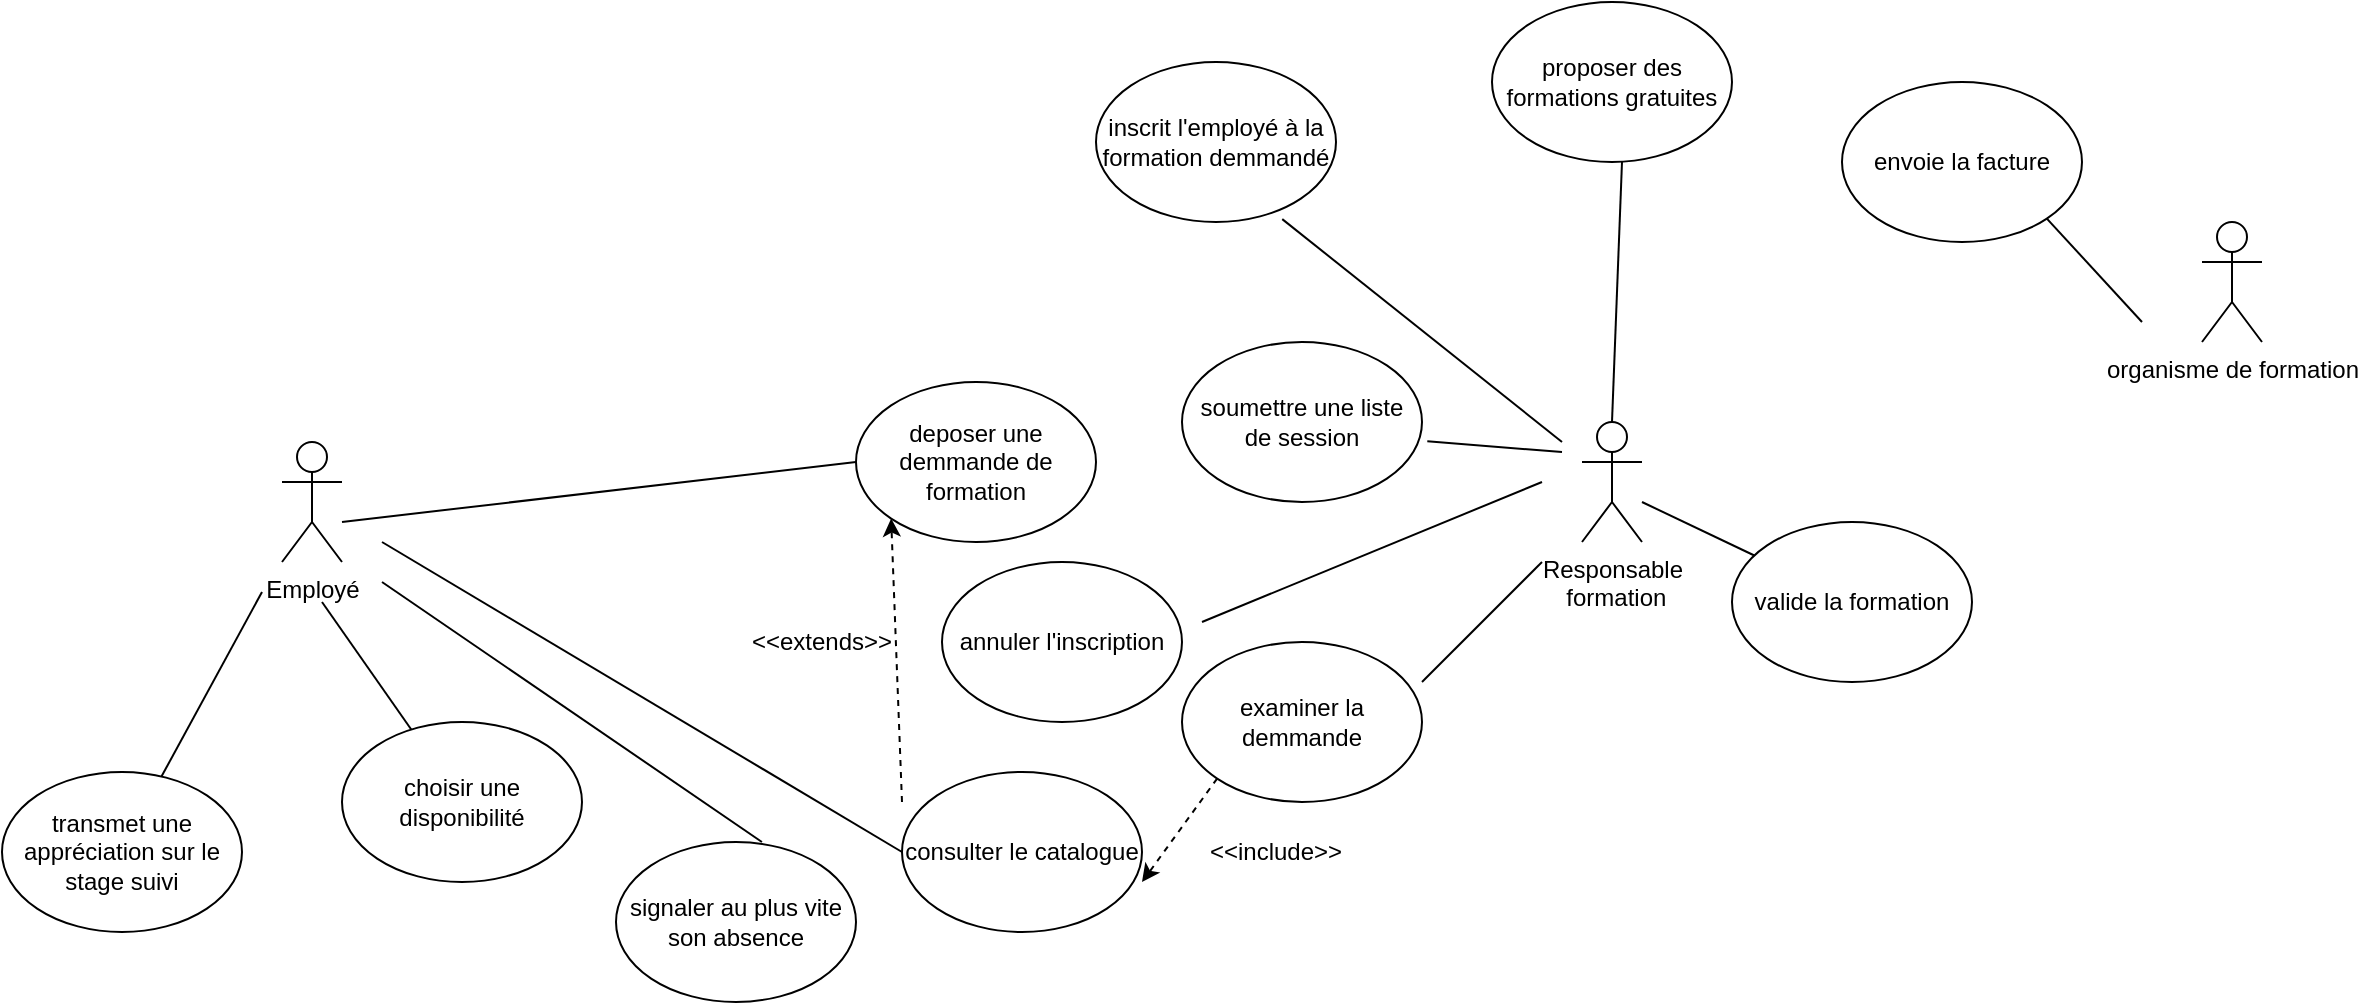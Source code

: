 <mxfile version="20.4.0" type="github">
  <diagram id="pfLj9Q-ZH-6XwP1TbTEQ" name="Page-1">
    <mxGraphModel dx="1551" dy="816" grid="1" gridSize="10" guides="1" tooltips="1" connect="1" arrows="1" fold="1" page="1" pageScale="1" pageWidth="827" pageHeight="1169" math="0" shadow="0">
      <root>
        <mxCell id="0" />
        <mxCell id="1" parent="0" />
        <mxCell id="_qNlFF7riJG74SGG5xaL-1" value="Employé&lt;br&gt;" style="shape=umlActor;verticalLabelPosition=bottom;verticalAlign=top;html=1;outlineConnect=0;" vertex="1" parent="1">
          <mxGeometry x="540" y="270" width="30" height="60" as="geometry" />
        </mxCell>
        <mxCell id="_qNlFF7riJG74SGG5xaL-3" value="deposer une demmande de formation" style="ellipse;whiteSpace=wrap;html=1;" vertex="1" parent="1">
          <mxGeometry x="827" y="240" width="120" height="80" as="geometry" />
        </mxCell>
        <mxCell id="_qNlFF7riJG74SGG5xaL-5" value="" style="endArrow=none;html=1;rounded=0;entryX=0;entryY=0.5;entryDx=0;entryDy=0;" edge="1" parent="1" target="_qNlFF7riJG74SGG5xaL-3">
          <mxGeometry width="50" height="50" relative="1" as="geometry">
            <mxPoint x="570" y="310" as="sourcePoint" />
            <mxPoint x="620" y="260" as="targetPoint" />
          </mxGeometry>
        </mxCell>
        <mxCell id="_qNlFF7riJG74SGG5xaL-6" value="consulter le catalogue" style="ellipse;whiteSpace=wrap;html=1;" vertex="1" parent="1">
          <mxGeometry x="850" y="435" width="120" height="80" as="geometry" />
        </mxCell>
        <mxCell id="_qNlFF7riJG74SGG5xaL-7" value="" style="endArrow=none;html=1;rounded=0;entryX=0;entryY=0.5;entryDx=0;entryDy=0;" edge="1" parent="1" target="_qNlFF7riJG74SGG5xaL-6">
          <mxGeometry width="50" height="50" relative="1" as="geometry">
            <mxPoint x="590" y="320" as="sourcePoint" />
            <mxPoint x="810" y="150" as="targetPoint" />
          </mxGeometry>
        </mxCell>
        <mxCell id="_qNlFF7riJG74SGG5xaL-11" value="&amp;lt;&amp;lt;extends&amp;gt;&amp;gt;" style="text;html=1;strokeColor=none;fillColor=none;align=center;verticalAlign=middle;whiteSpace=wrap;rounded=0;" vertex="1" parent="1">
          <mxGeometry x="780" y="355" width="60" height="30" as="geometry" />
        </mxCell>
        <mxCell id="_qNlFF7riJG74SGG5xaL-12" value="Responsable &lt;br&gt;&amp;nbsp;formation&lt;br&gt;" style="shape=umlActor;verticalLabelPosition=bottom;verticalAlign=top;html=1;outlineConnect=0;" vertex="1" parent="1">
          <mxGeometry x="1190" y="260" width="30" height="60" as="geometry" />
        </mxCell>
        <mxCell id="_qNlFF7riJG74SGG5xaL-13" value="proposer des formations gratuites" style="ellipse;whiteSpace=wrap;html=1;" vertex="1" parent="1">
          <mxGeometry x="1145" y="50" width="120" height="80" as="geometry" />
        </mxCell>
        <mxCell id="_qNlFF7riJG74SGG5xaL-15" value="" style="endArrow=none;html=1;rounded=0;entryX=0.5;entryY=0;entryDx=0;entryDy=0;entryPerimeter=0;" edge="1" parent="1" target="_qNlFF7riJG74SGG5xaL-12">
          <mxGeometry width="50" height="50" relative="1" as="geometry">
            <mxPoint x="1210" y="130" as="sourcePoint" />
            <mxPoint x="1220" y="240" as="targetPoint" />
            <Array as="points">
              <mxPoint x="1210" y="130" />
            </Array>
          </mxGeometry>
        </mxCell>
        <mxCell id="_qNlFF7riJG74SGG5xaL-22" value="" style="endArrow=none;dashed=1;html=1;rounded=0;" edge="1" parent="1">
          <mxGeometry width="50" height="50" relative="1" as="geometry">
            <mxPoint x="900" y="240" as="sourcePoint" />
            <mxPoint x="900" y="240" as="targetPoint" />
          </mxGeometry>
        </mxCell>
        <mxCell id="_qNlFF7riJG74SGG5xaL-23" value="examiner la demmande" style="ellipse;whiteSpace=wrap;html=1;" vertex="1" parent="1">
          <mxGeometry x="990" y="370" width="120" height="80" as="geometry" />
        </mxCell>
        <mxCell id="_qNlFF7riJG74SGG5xaL-24" value="" style="endArrow=none;html=1;rounded=0;" edge="1" parent="1">
          <mxGeometry width="50" height="50" relative="1" as="geometry">
            <mxPoint x="1110" y="390" as="sourcePoint" />
            <mxPoint x="1170" y="330" as="targetPoint" />
          </mxGeometry>
        </mxCell>
        <mxCell id="_qNlFF7riJG74SGG5xaL-26" value="" style="endArrow=classic;html=1;rounded=0;entryX=1;entryY=0.688;entryDx=0;entryDy=0;entryPerimeter=0;dashed=1;exitX=0;exitY=1;exitDx=0;exitDy=0;" edge="1" parent="1" source="_qNlFF7riJG74SGG5xaL-23" target="_qNlFF7riJG74SGG5xaL-6">
          <mxGeometry width="50" height="50" relative="1" as="geometry">
            <mxPoint x="1100" y="430" as="sourcePoint" />
            <mxPoint x="1140.88" y="548.24" as="targetPoint" />
          </mxGeometry>
        </mxCell>
        <mxCell id="_qNlFF7riJG74SGG5xaL-28" value="&amp;lt;&amp;lt;include&amp;gt;&amp;gt;" style="text;html=1;strokeColor=none;fillColor=none;align=center;verticalAlign=middle;whiteSpace=wrap;rounded=0;" vertex="1" parent="1">
          <mxGeometry x="1007" y="460" width="60" height="30" as="geometry" />
        </mxCell>
        <mxCell id="_qNlFF7riJG74SGG5xaL-29" value="soumettre une liste de session" style="ellipse;whiteSpace=wrap;html=1;" vertex="1" parent="1">
          <mxGeometry x="990" y="220" width="120" height="80" as="geometry" />
        </mxCell>
        <mxCell id="_qNlFF7riJG74SGG5xaL-30" value="" style="endArrow=none;html=1;rounded=0;exitX=1.022;exitY=0.621;exitDx=0;exitDy=0;exitPerimeter=0;" edge="1" parent="1" source="_qNlFF7riJG74SGG5xaL-29">
          <mxGeometry width="50" height="50" relative="1" as="geometry">
            <mxPoint x="1130" y="325" as="sourcePoint" />
            <mxPoint x="1180" y="275" as="targetPoint" />
          </mxGeometry>
        </mxCell>
        <mxCell id="_qNlFF7riJG74SGG5xaL-31" value="choisir une disponibilité" style="ellipse;whiteSpace=wrap;html=1;" vertex="1" parent="1">
          <mxGeometry x="570" y="410" width="120" height="80" as="geometry" />
        </mxCell>
        <mxCell id="_qNlFF7riJG74SGG5xaL-32" value="" style="endArrow=none;html=1;rounded=0;" edge="1" parent="1" target="_qNlFF7riJG74SGG5xaL-31">
          <mxGeometry width="50" height="50" relative="1" as="geometry">
            <mxPoint x="560" y="350" as="sourcePoint" />
            <mxPoint x="610" y="300" as="targetPoint" />
          </mxGeometry>
        </mxCell>
        <mxCell id="_qNlFF7riJG74SGG5xaL-33" value="inscrit l&#39;employé à la formation demmandé" style="ellipse;whiteSpace=wrap;html=1;" vertex="1" parent="1">
          <mxGeometry x="947" y="80" width="120" height="80" as="geometry" />
        </mxCell>
        <mxCell id="_qNlFF7riJG74SGG5xaL-34" value="" style="endArrow=none;html=1;rounded=0;entryX=0.776;entryY=0.982;entryDx=0;entryDy=0;entryPerimeter=0;" edge="1" parent="1" target="_qNlFF7riJG74SGG5xaL-33">
          <mxGeometry width="50" height="50" relative="1" as="geometry">
            <mxPoint x="1180" y="270" as="sourcePoint" />
            <mxPoint x="1090" y="170" as="targetPoint" />
          </mxGeometry>
        </mxCell>
        <mxCell id="_qNlFF7riJG74SGG5xaL-35" value="annuler l&#39;inscription" style="ellipse;whiteSpace=wrap;html=1;" vertex="1" parent="1">
          <mxGeometry x="870" y="330" width="120" height="80" as="geometry" />
        </mxCell>
        <mxCell id="_qNlFF7riJG74SGG5xaL-36" value="" style="endArrow=none;html=1;rounded=0;" edge="1" parent="1">
          <mxGeometry width="50" height="50" relative="1" as="geometry">
            <mxPoint x="1000" y="360" as="sourcePoint" />
            <mxPoint x="1170" y="290" as="targetPoint" />
          </mxGeometry>
        </mxCell>
        <mxCell id="_qNlFF7riJG74SGG5xaL-38" value="signaler au plus vite son absence" style="ellipse;whiteSpace=wrap;html=1;" vertex="1" parent="1">
          <mxGeometry x="707" y="470" width="120" height="80" as="geometry" />
        </mxCell>
        <mxCell id="_qNlFF7riJG74SGG5xaL-39" value="" style="endArrow=none;html=1;rounded=0;entryX=0.608;entryY=0;entryDx=0;entryDy=0;entryPerimeter=0;" edge="1" parent="1" target="_qNlFF7riJG74SGG5xaL-38">
          <mxGeometry width="50" height="50" relative="1" as="geometry">
            <mxPoint x="590" y="340" as="sourcePoint" />
            <mxPoint x="640" y="290" as="targetPoint" />
          </mxGeometry>
        </mxCell>
        <mxCell id="_qNlFF7riJG74SGG5xaL-41" value="transmet une appréciation sur le stage suivi" style="ellipse;whiteSpace=wrap;html=1;" vertex="1" parent="1">
          <mxGeometry x="400" y="435" width="120" height="80" as="geometry" />
        </mxCell>
        <mxCell id="_qNlFF7riJG74SGG5xaL-42" value="" style="endArrow=none;html=1;rounded=0;exitX=0.665;exitY=0.027;exitDx=0;exitDy=0;exitPerimeter=0;" edge="1" parent="1" source="_qNlFF7riJG74SGG5xaL-41">
          <mxGeometry width="50" height="50" relative="1" as="geometry">
            <mxPoint x="480" y="395" as="sourcePoint" />
            <mxPoint x="530" y="345" as="targetPoint" />
          </mxGeometry>
        </mxCell>
        <mxCell id="_qNlFF7riJG74SGG5xaL-43" value="organisme de formation" style="shape=umlActor;verticalLabelPosition=bottom;verticalAlign=top;html=1;outlineConnect=0;" vertex="1" parent="1">
          <mxGeometry x="1500" y="160" width="30" height="60" as="geometry" />
        </mxCell>
        <mxCell id="_qNlFF7riJG74SGG5xaL-44" value="valide la formation" style="ellipse;whiteSpace=wrap;html=1;" vertex="1" parent="1">
          <mxGeometry x="1265" y="310" width="120" height="80" as="geometry" />
        </mxCell>
        <mxCell id="_qNlFF7riJG74SGG5xaL-45" value="" style="endArrow=none;html=1;rounded=0;" edge="1" parent="1" target="_qNlFF7riJG74SGG5xaL-44">
          <mxGeometry width="50" height="50" relative="1" as="geometry">
            <mxPoint x="1220" y="300" as="sourcePoint" />
            <mxPoint x="1270" y="250" as="targetPoint" />
          </mxGeometry>
        </mxCell>
        <mxCell id="_qNlFF7riJG74SGG5xaL-46" value="envoie la facture" style="ellipse;whiteSpace=wrap;html=1;" vertex="1" parent="1">
          <mxGeometry x="1320" y="90" width="120" height="80" as="geometry" />
        </mxCell>
        <mxCell id="_qNlFF7riJG74SGG5xaL-47" value="" style="endArrow=none;html=1;rounded=0;entryX=1;entryY=1;entryDx=0;entryDy=0;" edge="1" parent="1" target="_qNlFF7riJG74SGG5xaL-46">
          <mxGeometry width="50" height="50" relative="1" as="geometry">
            <mxPoint x="1470" y="210" as="sourcePoint" />
            <mxPoint x="1500" y="160" as="targetPoint" />
          </mxGeometry>
        </mxCell>
        <mxCell id="_qNlFF7riJG74SGG5xaL-50" value="" style="endArrow=classic;html=1;rounded=0;dashed=1;entryX=0;entryY=1;entryDx=0;entryDy=0;" edge="1" parent="1" target="_qNlFF7riJG74SGG5xaL-3">
          <mxGeometry width="50" height="50" relative="1" as="geometry">
            <mxPoint x="850" y="450" as="sourcePoint" />
            <mxPoint x="900" y="400" as="targetPoint" />
          </mxGeometry>
        </mxCell>
      </root>
    </mxGraphModel>
  </diagram>
</mxfile>
